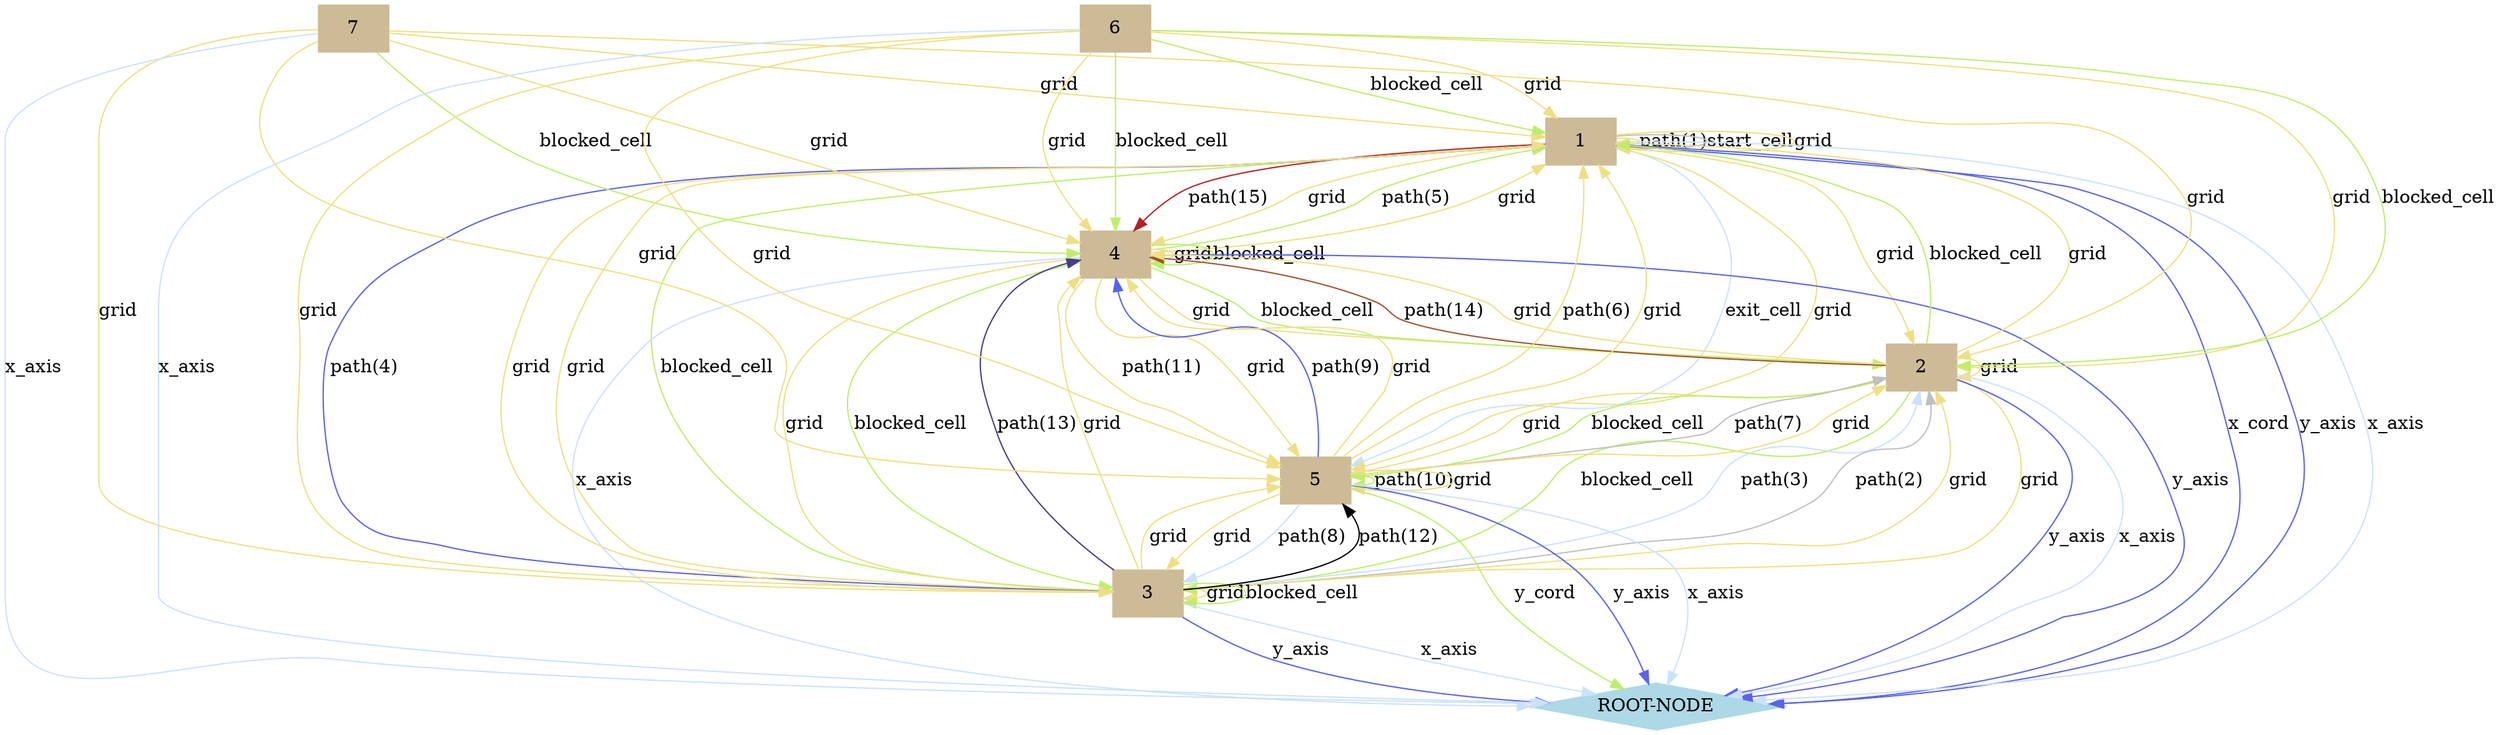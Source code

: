 digraph state {
	graph [bb="0,0,1739.5,552",
		fontsize=12,
		imagepath="/Users/charitha/Documents/Reasoning Programming/Courswork",
		rankdir=TB
	];
	node [label="\N"];
	subgraph cluster_messages {
		graph [color=lightgrey,
			label=messages,
			style=filled
		];
		node [color=white,
			style=filled
		];
	}
	1	[color=wheat3,
		height=0.5,
		pos="1109,448",
		shape=box,
		style="filled, solid",
		width=0.75];
	1 -> 1	[color="#efdf84",
		label="path(1)",
		lp="1174.2,448",
		pos="e,1136.2,445.38 1136.2,450.62 1146,450.68 1154,449.8 1154,448 1154,446.9 1151,446.15 1146.5,445.74"];
	1 -> 1	[color=gray,
		label=start_cell,
		lp="1220.1,448",
		pos="e,1136.4,443.62 1136.4,452.38 1162.6,454.38 1194.4,452.92 1194.4,448 1194.4,443.69 1170,442.04 1146.4,443.03"];
	1 -> 1	[color="#efdf84",
		label=grid,
		lp="1257,448",
		pos="e,1136.3,442.65 1136.3,453.35 1178.4,458.01 1245.7,456.22 1245.7,448 1245.7,440.4 1188.3,438.3 1146.3,441.7"];
	4	[color=wheat3,
		height=0.5,
		pos="794,362",
		shape=box,
		style="filled, solid",
		width=0.75];
	1 -> 4	[color=firebrick,
		label="path(15)",
		lp="898.71,405",
		pos="e,817.03,380.2 1081.9,446.35 1037.5,444.53 947.11,437.7 875.57,412 858.06,405.71 840.17,395.47 825.62,385.97"];
	1 -> 4	[color="#efdf84",
		label=grid,
		lp="956.28,405",
		pos="e,821.21,367.96 1081.8,444.11 1048.7,439.92 991.35,430.56 945.45,412 934.55,407.59 933.78,402.7 923,398 893.24,385.02 857.47,375.77 \
831.16,370.06"];
	2	[color=wheat3,
		height=0.5,
		pos="1357,276",
		shape=box,
		style="filled, solid",
		width=0.75];
	1 -> 2	[color="#efdf84",
		label=grid,
		lp="1328.3,362",
		pos="e,1347.2,294.22 1136.1,447.4 1170.6,446.62 1230.8,440.78 1272,412 1282.3,404.81 1320.6,340.2 1342.1,303.03"];
	3	[color=wheat3,
		height=0.5,
		pos="814,104",
		shape=box,
		style="filled, solid",
		width=0.75];
	1 -> 3	[color="#efdf84",
		label=grid,
		lp="403.28,276",
		pos="e,786.99,105.76 1081.8,444.86 1037.4,441.41 946.82,434.57 870,430 786.27,425.02 573.14,436.76 493,412 480.04,407.99 449.59,390.5 \
441,380 373.48,297.42 358.79,209.15 440,140 465.29,118.47 687.17,109.04 776.74,106.09"];
	1 -> 3	[color="#bdef6b",
		label=blocked_cell,
		lp="509.76,276",
		pos="e,786.89,106.53 1081.8,445.02 965.98,436.46 518.8,402.09 499,380 423.38,295.62 488.34,199.12 585,140 616.43,120.78 720.14,111.14 \
776.59,107.22"];
	5	[color=wheat3,
		height=0.5,
		pos="945,190",
		shape=box,
		style="filled, solid",
		width=0.75];
	1 -> 5	[color=LightSteelBlue1,
		label=exit_cell,
		lp="1223.1,319",
		pos="e,972.09,203.86 1136.1,441.78 1153.2,437.01 1174.2,428.14 1186,412 1212.3,375.91 1208.7,354.83 1196,312 1187.9,284.57 1185,273.57 \
1161,258 1117.6,229.84 1095.3,255.75 1046,240 1032.7,235.76 1030.5,232.12 1018,226 1006,220.15 992.95,213.84 981.19,208.21"];
	1 -> 5	[color="#efdf84",
		label=grid,
		lp="1266.3,319",
		pos="e,972.38,199.79 1136.2,442.36 1156.8,437.67 1184.7,428.65 1204,412 1241.2,379.92 1271.3,356.7 1251,312 1235.9,278.74 1222.2,273.36 \
1189,258 1140.9,235.69 1121.6,256.06 1071,240 1057.7,235.79 1055.8,231.46 1043,226 1023.1,217.53 1000.5,209.33 981.93,203.01"];
	"ROOT-NODE"	[color=lightblue,
		height=0.5,
		pos="1163,18",
		shape=diamond,
		style="filled, solid",
		width=2.3914];
	1 -> "ROOT-NODE"	[color="#5863ee",
		label=x_cord,
		lp="1579.4,233",
		pos="e,1232.2,21.599 1136.1,444.57 1206.4,438.19 1390.7,420.85 1417,412 1523.2,376.33 1537.3,316.53 1565,208 1600.7,68.136 1369.3,31.76 \
1242.3,22.309"];
	1 -> "ROOT-NODE"	[color="#5863ee",
		label=y_axis,
		lp="1624.3,233",
		pos="e,1231.7,21.721 1136.1,444.77 1211.2,438.5 1418.3,420.64 1448,412 1546.8,383.24 1573.8,338.66 1603,240 1624,169.1 1597.2,132.85 \
1540,86 1511,62.263 1498.3,63.376 1462,54 1388.8,35.085 1302.9,26.371 1242,22.369"];
	1 -> "ROOT-NODE"	[color=LightSteelBlue1,
		label=x_axis,
		lp="1668.3,233",
		pos="e,1239.4,20.088 1136.1,447.42 1198.3,447.75 1355.2,444.94 1481,412 1583.8,385.1 1616,341.63 1647,240 1669.1,167.36 1631.4,134.58 \
1573,86 1546.1,63.598 1534.8,63.026 1501,54 1417.5,31.726 1318.9,23.483 1249.8,20.506"];
	4 -> 1	[color="#bdef6b",
		label="path(5)",
		lp="1024.2,405",
		pos="e,1081.7,438.54 821.28,366.53 856.59,371.51 919.8,381.85 972,398 987.05,402.66 989.85,406.38 1004.6,412 1026.7,420.46 1051.9,428.94 \
1072,435.43"];
	4 -> 1	[color="#efdf84",
		label=grid,
		lp="1079.3,405",
		pos="e,1091.8,429.87 821.19,362.34 868.56,362.15 968.48,366.01 1045,398 1059.2,403.95 1073.1,413.86 1084.2,423.22"];
	4 -> 4	[color="#efdf84",
		label=grid,
		lp="850.28,362",
		pos="e,821.24,358.07 821.24,365.93 831.02,366.02 839,364.71 839,362 839,360.35 836.04,359.22 831.51,358.61"];
	4 -> 4	[color="#bdef6b",
		label=blocked_cell,
		lp="897.31,362",
		pos="e,821.08,354.97 821.08,369.03 841.02,371.32 861.55,368.97 861.55,362 861.55,356.23 847.47,353.63 831.31,354.2"];
	4 -> 2	[color="#efdf84",
		label=grid,
		lp="864.28,319",
		pos="e,1329.9,278.43 812.19,343.9 826.07,331.26 844.32,315.64 853.45,312 875.04,303.39 1206.7,285.01 1319.6,278.97"];
	4 -> 2	[color="#bdef6b",
		label=blocked_cell,
		lp="930.76,319",
		pos="e,1329.7,278.21 821.3,351.09 837.6,344.75 858.47,335.88 876,326 885.29,320.76 885.46,315.65 895.48,312 934.85,297.65 1216.5,283.45 \
1319.5,278.68"];
	4 -> 3	[color="#efdf84",
		label=grid,
		lp="583.28,233",
		pos="e,786.82,106.12 766.87,357.59 704.2,348.16 555.91,316.18 571.45,226 578.34,186.03 570.89,166.02 602,140 627.89,118.35 723.09,109.82 \
776.69,106.68"];
	4 -> 3	[color="#bdef6b",
		label=blocked_cell,
		lp="668.76,233",
		pos="e,786.86,113.48 766.58,357.8 742.64,353.81 708.04,345.03 684,326 644.8,294.97 609.76,270.54 632.48,226 661.99,168.13 733.44,133.48 \
777.39,116.92"];
	4 -> 5	[color="#efdf84",
		label="path(11)",
		lp="827.46,276",
		pos="e,917.84,200.92 770.14,343.82 761,335.01 753.69,323.69 758,312 768.92,282.4 779.87,278.23 804.08,258 814.92,248.94 846.33,232.23 \
859,226 874.78,218.24 892.73,210.74 908.14,204.68"];
	4 -> 5	[color="#efdf84",
		label=grid,
		lp="884.28,276",
		pos="e,923.88,208.19 789.25,343.56 787.56,333.42 787.46,320.92 794,312 809.7,290.57 830.01,310.28 851,294 865.9,282.45 861.48,272.57 \
873.45,258 886.18,242.5 902.36,227.07 916.11,214.93"];
	4 -> "ROOT-NODE"	[color="#5863ee",
		label=y_axis,
		lp="1542.3,190",
		pos="e,1226.3,22.847 821.12,360.36 895.26,358.33 1107.5,350.63 1282,326 1349.9,316.41 1377.1,333.74 1433,294 1496.2,249.08 1547.1,210.58 \
1515,140 1487.5,79.62 1456,74.899 1393,54 1342.2,37.143 1282.4,28.36 1236.5,23.808"];
	4 -> "ROOT-NODE"	[color=LightSteelBlue1,
		label=x_axis,
		lp="422.28,190",
		pos="e,1083.4,19.422 766.91,359.08 696.04,353.51 507.56,335.08 463,294 410.92,245.99 376.88,194.6 422,140 503.35,41.552 894.29,22.922 \
1073.2,19.599"];
	2 -> 1	[color="#efdf84",
		label=grid,
		lp="1455.3,362",
		pos="e,1136.1,446.29 1384,291.98 1415.1,311.27 1459.5,346.33 1439,380 1408.7,429.69 1226,442.62 1146.2,445.91"];
	2 -> 1	[color="#bdef6b",
		label=blocked_cell,
		lp="1389.8,362",
		pos="e,1136.1,445 1358.4,294.19 1359.4,315.96 1358.1,353.78 1341,380 1326.6,402.1 1315.5,402.22 1291,412 1243.1,431.13 1183.7,440.03 \
1146.1,444.01"];
	2 -> 4	[color=sienna,
		label="path(14)",
		lp="1016.7,319",
		pos="e,821.24,358.68 1329.8,278.02 1256.4,281.01 1056,290.94 993.57,312 982.39,315.78 981.98,321.67 971,326 924.84,344.18 868.06,353.26 \
831.46,357.54"];
	2 -> 4	[color="#efdf84",
		label=grid,
		lp="1075.3,319",
		pos="e,821.14,360.63 1330,276.53 1277.3,276.4 1158.1,280.05 1064.4,312 1053,315.92 1052.4,321.96 1041,326 969.66,351.2 880.68,358.3 831.34,\
360.28"];
	2 -> 2	[color="#efdf84",
		label=grid,
		lp="1413.3,276",
		pos="e,1384.2,268.13 1384.2,283.87 1394,284.04 1402,281.41 1402,276 1402,272.7 1399,270.44 1394.5,269.21"];
	2 -> 3	[color="#efdf84",
		label=grid,
		lp="1424.3,190",
		pos="e,841.15,107.2 1377,257.71 1382.4,252.41 1387.8,246.3 1392,240 1409,214.36 1424,196.24 1405,172 1364.6,120.3 1084.9,126.25 1029,\
122 966.57,117.26 893.97,111.46 851.12,108"];
	2 -> 3	[color="#bdef6b",
		label=blocked_cell,
		lp="1148.8,190",
		pos="e,841.28,108.44 1348.2,257.89 1341.5,246.79 1331.2,233.1 1318,226 1237.6,182.8 1193.4,252.02 1113.5,208 1095.8,198.29 1102.1,184.08 \
1086,172 1078.1,166.07 1012.5,142.69 1003,140 951.34,125.39 889.97,115.32 851.5,109.86"];
	2 -> 5	[color="#efdf84",
		label=grid,
		lp="1102.3,233",
		pos="e,972.09,196.56 1329.7,267.93 1315.6,264.49 1298,260.55 1282,258 1198,244.57 1172.3,266.45 1091.4,240 1079.9,236.23 1079.1,230.81 \
1068,226 1040.1,213.93 1006.8,204.75 981.86,198.82"];
	2 -> 5	[color="#bdef6b",
		label=blocked_cell,
		lp="1168.8,233",
		pos="e,972.11,193.11 1329.7,268.11 1315.5,264.71 1297.9,260.76 1282,258 1216.5,246.64 1195.4,264.17 1133.5,240 1123.5,236.13 1123.8,230.29 \
1114,226 1071.1,207.17 1017.6,198.28 982.4,194.22"];
	2 -> "ROOT-NODE"	[color="#5863ee",
		label=y_axis,
		lp="1445.3,147",
		pos="e,1203.4,27.644 1384.2,260.16 1415.4,241.02 1460.1,206.12 1440,172 1390.9,88.853 1278.7,47.763 1213.2,30.17"];
	2 -> "ROOT-NODE"	[color=LightSteelBlue1,
		label=x_axis,
		lp="1492.3,147",
		pos="e,1229.7,22.084 1384.3,266.69 1400,260.96 1419.5,252.17 1434,240 1470,209.85 1490.2,181.39 1468,140 1424.7,59.172 1315.3,32.149 \
1240.1,23.226"];
	3 -> 1	[color="#5863ee",
		label="path(4)",
		lp="256.21,276",
		pos="e,1081.8,444.81 786.9,105.7 696.94,108.21 408.92,117.82 319,140 284.61,148.48 267.13,143.57 246,172 232.77,189.8 223.5,269.15 235.57,\
294 262.61,349.64 290.45,350.84 345,380 385.41,401.6 397.91,403.85 443,412 629.92,445.8 680.36,419.26 870,430 941.43,434.05 1024.8,\
440.33 1071.8,444.02"];
	3 -> 1	[color="#efdf84",
		label=grid,
		lp="324.28,276",
		pos="e,1081.8,444.83 786.86,105.4 693.79,107.01 391.43,114.2 357,140 351.78,143.92 292.39,240.24 312.45,294 330.13,341.39 345.73,350.76 \
387,380 394.9,385.59 458.54,409.98 468,412 555.45,430.68 780.73,424.83 870,430 941.43,434.14 1024.8,440.39 1071.8,444.05"];
	3 -> 4	[color=SlateBlue4,
		label="path(13)",
		lp="735.71,233",
		pos="e,766.87,357.9 787.25,122.35 780.24,127.56 772.97,133.61 767,140 735.95,173.22 725.31,182.65 711.57,226 663.82,376.63 699.42,313.24 \
708,326 718.96,342.29 738.95,351 756.9,355.66"];
	3 -> 4	[color="#efdf84",
		label=grid,
		lp="781.28,233",
		pos="e,766.96,343.76 806.4,122.27 791.58,157.22 759.68,239.25 753,312 752.43,318.2 750.39,320.35 753,326 754.71,329.72 757.04,333.19 \
759.72,336.39"];
	3 -> 2	[color=LightSteelBlue1,
		label="path(3)",
		lp="1254.2,190",
		pos="e,1356.5,257.6 841.13,108.5 884.4,114.22 971.63,126.31 1045,140 1109.4,152.03 1129.8,143.86 1189,172 1212.3,183.08 1211,197.56 1234.6,\
208 1279.2,227.76 1306.5,193.48 1343,226 1349.2,231.55 1352.8,239.65 1354.7,247.68"];
	3 -> 2	[color=gray,
		label="path(2)",
		lp="1330.2,190",
		pos="e,1363.6,257.67 841.29,106.55 928.43,111.88 1198.7,131.38 1275,172 1294.9,182.57 1291.6,195.92 1310.6,208 1330.6,220.78 1347.3,206.55 \
1361,226 1365.4,232.24 1366.2,240.09 1365.5,247.67"];
	3 -> 2	[color="#efdf84",
		label=grid,
		lp="1389.3,190",
		pos="e,1369.1,257.97 841.15,107.24 923.72,114.07 1168.3,134.54 1204,140 1270.1,150.12 1298.5,130.57 1351,172 1376.4,192.05 1385.3,208.73 \
1377,240 1376.2,243.01 1375.1,246.04 1373.8,248.98"];
	3 -> 3	[color="#efdf84",
		label=grid,
		lp="870.28,104",
		pos="e,841.24,100.07 841.24,107.93 851.02,108.02 859,106.71 859,104 859,102.35 856.04,101.22 851.51,100.61"];
	3 -> 3	[color="#bdef6b",
		label=blocked_cell,
		lp="917.31,104",
		pos="e,841.08,96.973 841.08,111.03 861.02,113.32 881.55,110.97 881.55,104 881.55,98.226 867.47,95.627 851.31,96.204"];
	3 -> 5	[color=black,
		label="path(12)",
		lp="975.71,147",
		pos="e,950.78,171.91 841.09,108.24 876.12,113.06 934.17,123.36 947,140 951.77,146.19 952.86,154.24 952.3,162.02"];
	3 -> 5	[color="#efdf84",
		label=grid,
		lp="826.28,147",
		pos="e,917.8,185.47 809.79,122.15 808.32,132.43 808.49,145.18 815.45,154 826.86,168.46 873.61,178.41 907.68,183.91"];
	3 -> "ROOT-NODE"	[color="#5863ee",
		label=y_axis,
		lp="924.28,61",
		pos="e,1094.9,21.786 840.4,85.785 858.31,74.927 882.93,61.571 906.45,54 964.52,35.305 1033.1,26.595 1084.8,22.537"];
	3 -> "ROOT-NODE"	[color=LightSteelBlue1,
		label=x_axis,
		lp="1019.3,61",
		pos="e,1121.7,27.44 841.23,95.496 877.62,85.554 944.2,67.678 1001.4,54 1038.2,45.215 1079.9,36.202 1111.8,29.523"];
	5 -> 1	[color="#efdf84",
		label="path(6)",
		lp="1113.2,319",
		pos="e,1110,429.91 962.08,208.21 971.81,217.8 984.34,229.83 996,240 1034.9,273.9 1060.9,267.54 1087,312 1106.6,345.4 1110.2,391.06 1110.2,\
419.79"];
	5 -> 1	[color="#efdf84",
		label=grid,
		lp="1153.3,319",
		pos="e,1119.4,429.82 969.42,208.07 984.05,217.96 1003.2,230.33 1021,240 1074.3,268.97 1109.2,258.08 1137,312 1155.1,346.97 1138.4,392.71 \
1124.1,420.95"];
	5 -> 4	[color="#5863ee",
		label="path(9)",
		lp="946.21,276",
		pos="e,794.56,343.68 942.49,208.2 938.14,231.42 926.94,272.39 900,294 867.5,320.07 838.69,283.82 808,312 801.86,317.64 798.34,325.76 \
796.35,333.78"];
	5 -> 4	[color="#efdf84",
		label=grid,
		lp="984.28,276",
		pos="e,803.19,343.59 952.65,208.26 963.56,234.15 981.1,281.34 970,294 949.75,317.08 859.73,296.89 833,312 823.35,317.46 815.19,326.35 \
808.88,335.06"];
	5 -> 2	[color=gray,
		label="path(7)",
		lp="1251.2,233",
		pos="e,1329.8,269.75 972.36,194.31 1037.6,202.26 1197.9,222.04 1209,226 1220.1,229.98 1220.8,235.25 1231.6,240 1260.1,252.54 1294.3,261.73 \
1319.8,267.54"];
	5 -> 2	[color="#efdf84",
		label=grid,
		lp="1306.3,233",
		pos="e,1330,259.79 972.16,194.3 1001.5,197.83 1049.5,203.52 1091,208 1171.4,216.68 1195.2,200.67 1272,226 1283.5,229.8 1285,233.89 1295.4,\
240 1303.7,244.82 1312.6,249.94 1321.1,254.74"];
	5 -> 3	[color=LightSteelBlue1,
		label="path(8)",
		lp="921.21,147",
		pos="e,841.33,117 924.17,171.91 908.23,158.88 888.26,142.73 884,140 873.46,133.24 861.43,126.81 850.35,121.35"];
	5 -> 3	[color="#efdf84",
		label=grid,
		lp="868.28,147",
		pos="e,826.07,122.28 917.73,181.7 899.58,176.02 875.79,166.9 857.45,154 848.14,147.46 839.48,138.55 832.37,130.12"];
	5 -> 5	[color="#bdef6b",
		label="path(10)",
		lp="1013.7,190",
		pos="e,972.24,186.07 972.24,193.93 982.02,194.02 990,192.71 990,190 990,188.35 987.04,187.22 982.51,186.61"];
	5 -> 5	[color="#efdf84",
		label=grid,
		lp="1048.7,190",
		pos="e,972.44,183.58 972.44,196.42 1000.9,199.65 1037.4,197.51 1037.4,190 1037.4,183.37 1009,180.93 982.71,182.67"];
	5 -> "ROOT-NODE"	[color="#bdef6b",
		label=y_cord,
		lp="1085.4,104",
		pos="e,1142,31.638 972.02,174.8 982.16,168.94 993.51,161.72 1003,154 1035,127.98 1035,113 1066.1,86 1087.3,67.655 1113.6,49.755 1133.4,\
37.078"];
	5 -> "ROOT-NODE"	[color="#5863ee",
		label=y_axis,
		lp="1150.3,104",
		pos="e,1157.7,35.095 972.28,183.36 1006.7,175.06 1066.1,156.64 1105,122 1128.8,100.85 1145,67.531 1154.1,44.547"];
	5 -> "ROOT-NODE"	[color=LightSteelBlue1,
		label=x_axis,
		lp="1200.3,104",
		pos="e,1170.4,34.591 972.01,185.25 1027.2,176.96 1149.5,155.16 1173,122 1189,99.37 1182.1,66.583 1174.1,44.115"];
	7	[color=wheat3,
		height=0.5,
		pos="254,534",
		shape=box,
		style="filled, solid",
		width=0.75];
	7 -> 1	[color="#efdf84",
		label=grid,
		lp="744.28,491",
		pos="e,1082,451.65 281,530.35 405.89,518.08 927.6,466.82 1071.9,452.65"];
	7 -> 4	[color="#efdf84",
		label=grid,
		lp="589.28,448",
		pos="e,766.8,371.56 281.15,524.45 370.46,496.34 655.25,406.68 757.23,374.58"];
	7 -> 4	[color="#bdef6b",
		label=blocked_cell,
		lp="431.76,448",
		pos="e,766.71,363.33 271.51,515.98 296.7,492.57 345.62,450.96 395.48,430 520.62,377.4 684.24,366.04 756.7,363.62"];
	7 -> 2	[color="#efdf84",
		label=grid,
		lp="1543.3,405",
		pos="e,1384.2,285.08 281.17,532.07 401.94,527.89 890.92,510.51 1044,498 1163.6,488.23 1194.1,487.9 1312,466 1408,448.17 1465,489.08 1525,\
412 1568.5,356.05 1455.6,308.98 1394,288.28"];
	7 -> 3	[color="#efdf84",
		label=grid,
		lp="76.276,319",
		pos="e,786.9,105.13 226.92,532.89 174.66,531.11 65,519.02 65,449 65,449 65,449 65,189 65,116.56 625.4,106.59 776.72,105.22"];
	7 -> 5	[color="#efdf84",
		label=grid,
		lp="464.28,362",
		pos="e,917.82,191.89 226.98,524.35 214.61,518.88 201.15,510.44 194,498 178.95,471.79 176.98,454.98 194,430 287.04,293.46 422.96,410.63 \
540,294 563.03,271.05 540.97,245.49 567,226 593.9,205.86 817.8,195.6 907.78,192.26"];
	7 -> "ROOT-NODE"	[color=LightSteelBlue1,
		label=x_axis,
		lp="18.276,276",
		pos="e,1077.4,18.125 226.82,529.87 161.29,521.59 0,496.38 0,449 0,449 0,449 0,103 0,-14.59 143.15,67.202 260,54 552.8,20.918 902.02,17.539 \
1067.3,18.086"];
	6	[color=wheat3,
		height=0.5,
		pos="794,534",
		shape=box,
		style="filled, solid",
		width=0.75];
	6 -> 1	[color="#efdf84",
		label=grid,
		lp="1078.3,491",
		pos="e,1091.5,466.12 821.06,533.57 868.2,533.64 967.67,529.6 1044,498 1058.4,492.04 1072.4,482.13 1083.8,472.77"];
	6 -> 1	[color="#bdef6b",
		label=blocked_cell,
		lp="1003.8,491",
		pos="e,1082,455.47 821.13,525.11 855.38,515.21 916.16,497.86 968.48,484 1003.5,474.71 1043.7,464.78 1072.1,457.87"];
	6 -> 4	[color="#efdf84",
		label=grid,
		lp="761.28,448",
		pos="e,778.33,380.27 778.33,515.73 767.9,503 755.1,484.72 749.45,466 744.82,450.68 744.82,445.32 749.45,430 754,414.94 763.17,400.16 \
772.02,388.33"];
	6 -> 4	[color="#bdef6b",
		label=blocked_cell,
		lp="829.76,448",
		pos="e,794,380.03 794,515.76 794,486.16 794,425.43 794,390.11"];
	6 -> 2	[color="#efdf84",
		label=grid,
		lp="1651.3,405",
		pos="e,1384.4,276.73 821.4,532.39 954.77,529.21 1532.3,512.79 1596,466 1651.4,425.33 1656.7,361.38 1609,312 1580.1,282.13 1457.6,277.26 \
1394.7,276.78"];
	6 -> 2	[color="#bdef6b",
		label=blocked_cell,
		lp="1703.8,405",
		pos="e,1384.4,277.74 821.24,532.45 934.92,530.04 1371.9,519.53 1508,498 1561.7,489.51 1581.5,497.18 1626,466 1682.1,426.72 1686.4,347.69 \
1628,312 1589.7,288.57 1459.6,280.65 1394.6,278.12"];
	6 -> 3	[color="#efdf84",
		label=grid,
		lp="231.28,319",
		pos="e,786.75,105.55 766.93,531.87 679.23,527.81 404.31,511.61 330,466 258.19,421.93 215.98,396.18 219.45,312 222.68,233.42 189.86,173.53 \
261,140 307.36,118.15 659.72,108.42 776.52,105.78"];
	6 -> 5	[color="#efdf84",
		label=grid,
		lp="555.28,362",
		pos="e,917.97,198.41 766.81,531.68 695.32,527.6 504.92,512.47 467,466 456.89,453.6 459.02,443.87 467,430 542.89,298.13 627.87,327.94 \
763,258 793.38,242.28 801.06,238.24 833,226 857.75,216.52 886.26,207.64 908.33,201.19"];
	6 -> "ROOT-NODE"	[color=LightSteelBlue1,
		label=x_axis,
		lp="129.28,276",
		pos="e,1090.7,20.985 766.98,532.91 699.49,532.21 518.4,527.51 371,498 325.66,488.92 312.02,489.16 272,466 188.39,417.62 111,416.6 111,\
320 111,320 111,320 111,103 111,54.433 832.86,28.689 1080.7,21.282"];
}
